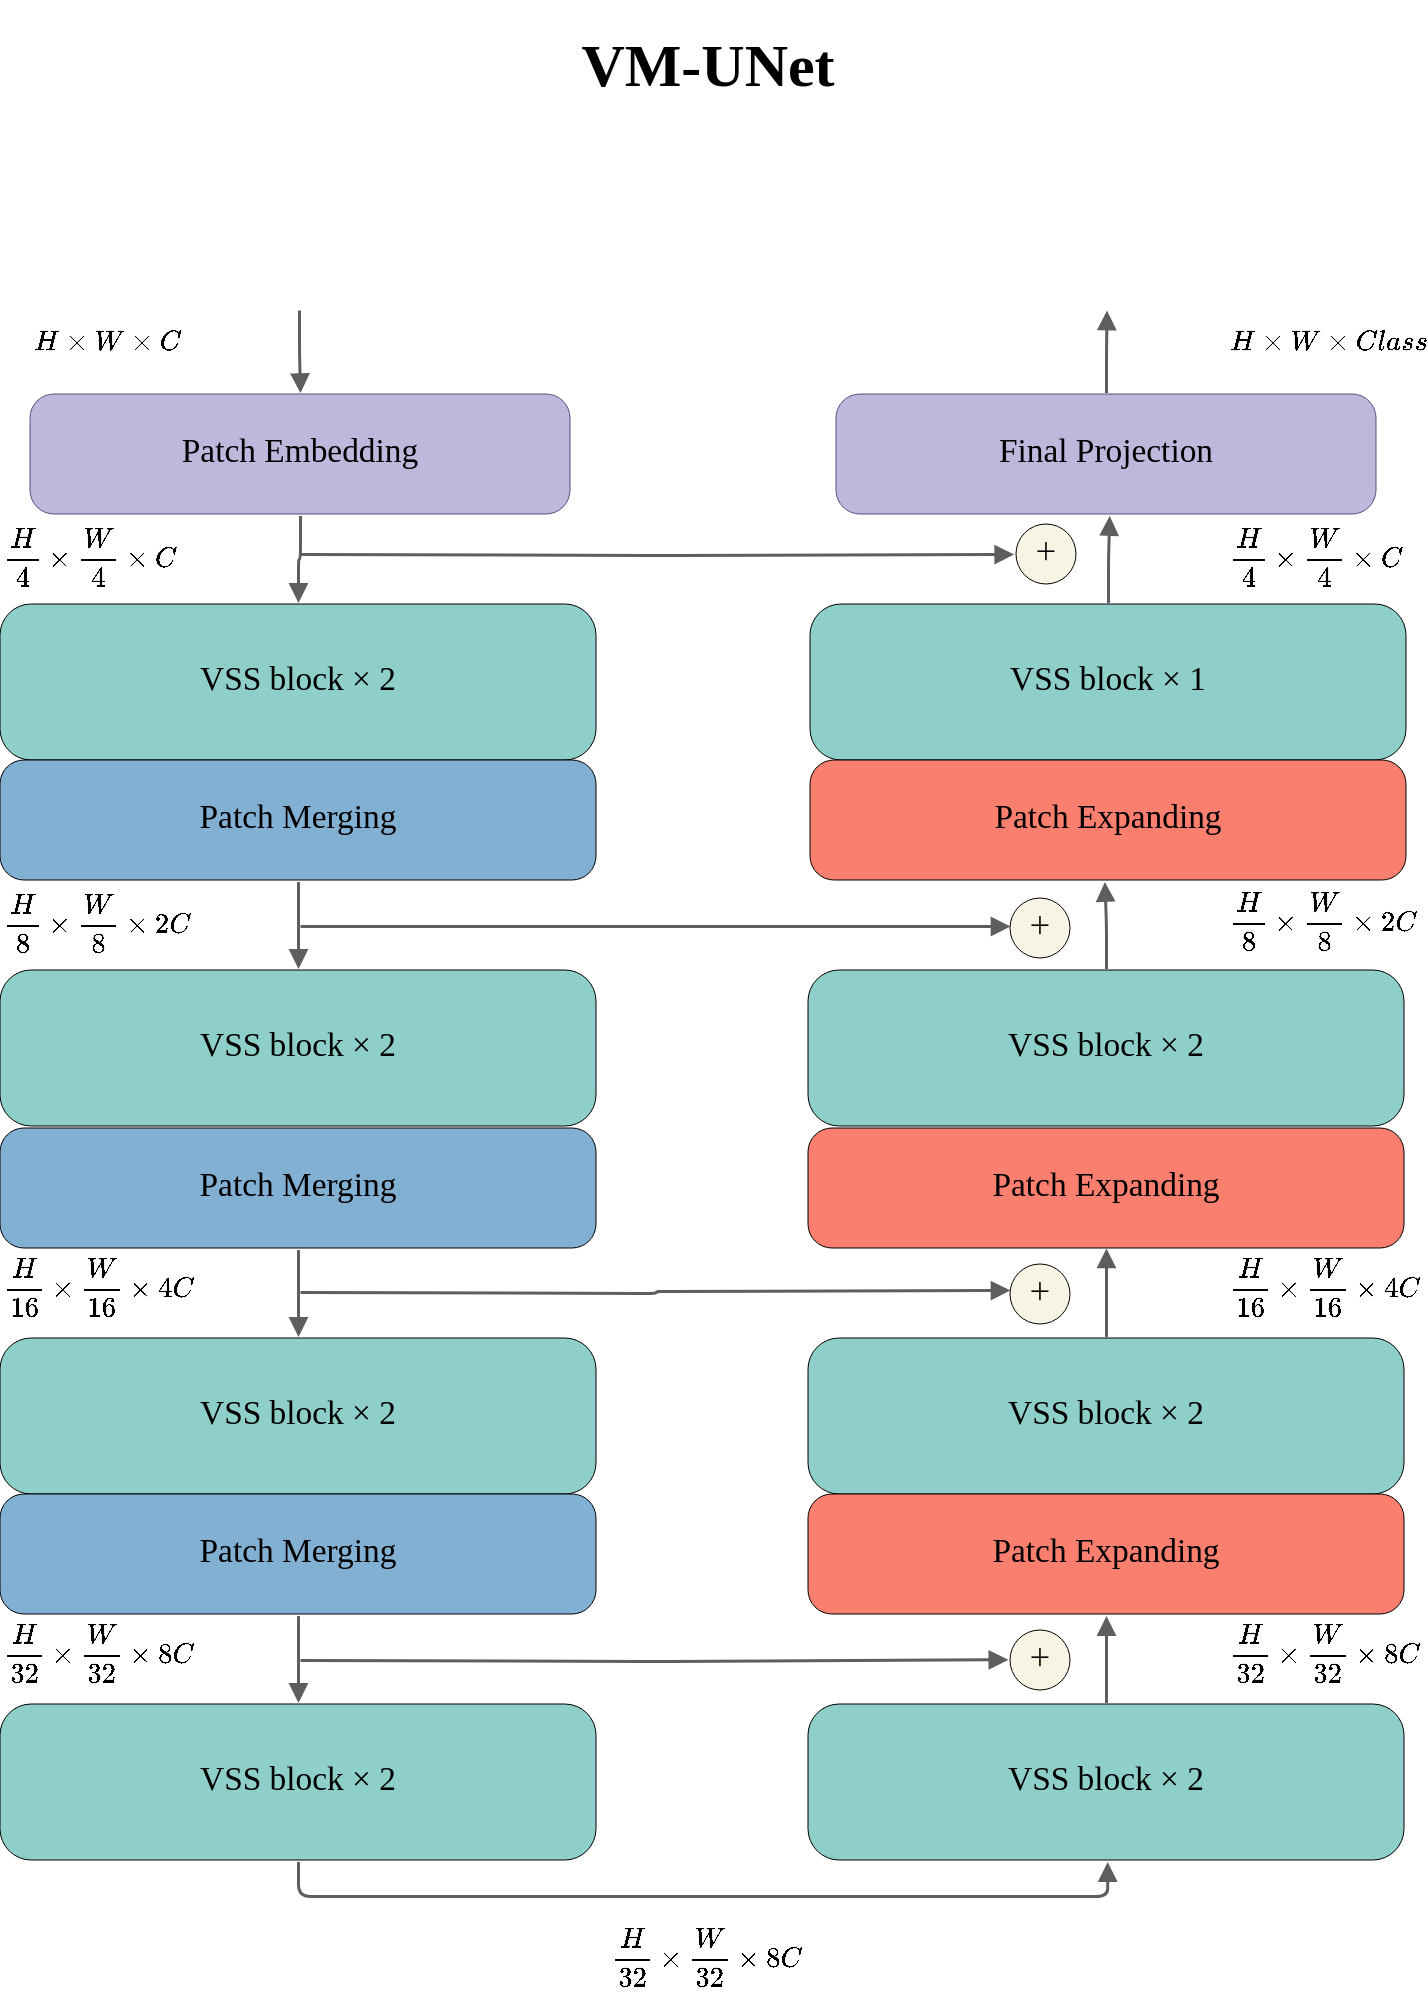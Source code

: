 <mxfile version="24.7.17">
  <diagram name="ページ1" id="VxwxGq92BcaWStexI2Qv">
    <mxGraphModel dx="1915" dy="626" grid="1" gridSize="10" guides="1" tooltips="1" connect="1" arrows="1" fold="1" page="1" pageScale="1" pageWidth="827" pageHeight="1169" math="1" shadow="0">
      <root>
        <mxCell id="0" />
        <mxCell id="1" parent="0" />
        <mxCell id="76AwTD7Kbggt1s6agd3S-13" value="`H/4×W/4×C`" style="text;whiteSpace=wrap;" parent="1" vertex="1">
          <mxGeometry x="-783" y="315" width="100" height="40" as="geometry" />
        </mxCell>
        <mxCell id="76AwTD7Kbggt1s6agd3S-14" value="" style="html=1;overflow=block;blockSpacing=1;whiteSpace=wrap;shape=image;fontSize=13;spacing=0;strokeColor=none;strokeOpacity=100;rounded=1;absoluteArcSize=1;arcSize=9;strokeWidth=0;image=https://images.lucid.app/images/2d5d3a36-08fd-4348-8885-d82687055191/content;imageAspect=0;lucidId=N.ggKchK2NEA;" parent="1" vertex="1">
          <mxGeometry x="-305" y="60" width="153" height="153" as="geometry" />
        </mxCell>
        <mxCell id="76AwTD7Kbggt1s6agd3S-15" value="" style="html=1;overflow=block;blockSpacing=1;whiteSpace=wrap;shape=image;fontSize=13;spacing=0;strokeColor=none;strokeOpacity=100;rounded=1;absoluteArcSize=1;arcSize=9;strokeWidth=0;image=https://images.lucid.app/images/afaf71fb-0a42-49de-80a9-f3a099cf9b03/content;imageAspect=0;lucidId=T.gg~dm2wxYN;" parent="1" vertex="1">
          <mxGeometry x="-710" y="60" width="153" height="153" as="geometry" />
        </mxCell>
        <mxCell id="76AwTD7Kbggt1s6agd3S-16" value="&lt;div style=&quot;display: flex; justify-content: center; text-align: center; align-items: baseline; font-size: 0; line-height: 1.25;margin-top: -2px;&quot;&gt;&lt;span&gt;&lt;span style=&quot;font-size:16.7px;font-family: Lucid JP;&quot;&gt;Patch Embedding&lt;/span&gt;&lt;/span&gt;&lt;/div&gt;" style="rounded=1;arcSize=20;whiteSpace=wrap;overflow=block;blockSpacing=1;html=1;fontSize=13;fontFamily=Lucid JP;spacing=0;strokeOpacity=100;fillColor=#BEB8DC;strokeWidth=NaN;strokeColor=#56517e;" parent="1" vertex="1">
          <mxGeometry x="-768" y="255" width="270" height="60" as="geometry" />
        </mxCell>
        <mxCell id="76AwTD7Kbggt1s6agd3S-17" value="" style="html=1;jettySize=18;whiteSpace=wrap;fontSize=13;strokeColor=#5E5E5E;strokeWidth=1.5;rounded=1;arcSize=12;edgeStyle=orthogonalEdgeStyle;startArrow=none;endArrow=block;endFill=1;exitX=0.5;exitY=1;exitPerimeter=0;entryX=0.5;entryY=-0.012;entryPerimeter=0;lucidId=nahgHkyy0pBJ;" parent="1" source="76AwTD7Kbggt1s6agd3S-15" target="76AwTD7Kbggt1s6agd3S-16" edge="1">
          <mxGeometry width="100" height="100" relative="1" as="geometry">
            <Array as="points" />
          </mxGeometry>
        </mxCell>
        <mxCell id="76AwTD7Kbggt1s6agd3S-18" value="&lt;div style=&quot;display: flex; justify-content: center; text-align: center; align-items: baseline; font-size: 0; line-height: 1.25;margin-top: -2px;&quot;&gt;&lt;span&gt;&lt;span style=&quot;font-size:16.7px;font-family: Lucid JP;&quot;&gt;Final Projection&lt;/span&gt;&lt;/span&gt;&lt;/div&gt;" style="rounded=1;arcSize=20;whiteSpace=wrap;overflow=block;blockSpacing=1;html=1;fontSize=13;fontFamily=Lucid JP;spacing=0;strokeOpacity=100;fillColor=#BEB8DC;strokeWidth=NaN;strokeColor=#56517e;" parent="1" vertex="1">
          <mxGeometry x="-365" y="255" width="270" height="60" as="geometry" />
        </mxCell>
        <mxCell id="76AwTD7Kbggt1s6agd3S-19" value="" style="html=1;jettySize=18;whiteSpace=wrap;fontSize=13;strokeColor=#5E5E5E;strokeWidth=1.5;rounded=1;arcSize=12;edgeStyle=orthogonalEdgeStyle;startArrow=none;endArrow=block;endFill=1;exitX=0.5;exitY=-0.012;exitPerimeter=0;entryX=0.492;entryY=1;entryPerimeter=0;lucidId=-bhgzdxVM5lQ;" parent="1" source="76AwTD7Kbggt1s6agd3S-18" target="76AwTD7Kbggt1s6agd3S-14" edge="1">
          <mxGeometry width="100" height="100" relative="1" as="geometry">
            <Array as="points" />
          </mxGeometry>
        </mxCell>
        <mxCell id="76AwTD7Kbggt1s6agd3S-20" value="&lt;div style=&quot;display: flex; justify-content: center; text-align: center; align-items: baseline; font-size: 0; line-height: 1.25;margin-top: -2px;&quot;&gt;&lt;span&gt;&lt;span style=&quot;font-size:16.7px;font-family: Lucid JP;&quot;&gt;VSS block × 2&lt;/span&gt;&lt;/span&gt;&lt;/div&gt;" style="rounded=1;arcSize=20;whiteSpace=wrap;overflow=block;blockSpacing=1;html=1;fontSize=13;fontFamily=Lucid JP;spacing=0;strokeOpacity=100;fillOpacity=100;fillColor=#8ECFC9;strokeWidth=NaN;" parent="1" vertex="1">
          <mxGeometry x="-783" y="360" width="298" height="78" as="geometry" />
        </mxCell>
        <mxCell id="76AwTD7Kbggt1s6agd3S-21" value="" style="html=1;jettySize=18;whiteSpace=wrap;fontSize=13;strokeColor=#5E5E5E;strokeWidth=1.5;rounded=1;arcSize=12;edgeStyle=orthogonalEdgeStyle;startArrow=none;endArrow=block;endFill=1;exitX=0.5;exitY=1.013;exitPerimeter=0;entryX=0.5;entryY=-0.01;entryPerimeter=0;lucidId=UchgYM-1YqtF;" parent="1" source="76AwTD7Kbggt1s6agd3S-16" target="76AwTD7Kbggt1s6agd3S-20" edge="1">
          <mxGeometry width="100" height="100" relative="1" as="geometry">
            <Array as="points" />
          </mxGeometry>
        </mxCell>
        <mxCell id="76AwTD7Kbggt1s6agd3S-22" value="&lt;div style=&quot;display: flex; justify-content: center; text-align: center; align-items: baseline; font-size: 0; line-height: 1.25;margin-top: -2px;&quot;&gt;&lt;span&gt;&lt;span style=&quot;font-size:16.7px;font-family: Lucid JP;&quot;&gt;VSS block × 1&lt;/span&gt;&lt;/span&gt;&lt;/div&gt;" style="rounded=1;arcSize=20;whiteSpace=wrap;overflow=block;blockSpacing=1;html=1;fontSize=13;fontFamily=Lucid JP;spacing=0;strokeOpacity=100;fillOpacity=100;fillColor=#8ECFC9;strokeWidth=NaN;" parent="1" vertex="1">
          <mxGeometry x="-378" y="360" width="298" height="78" as="geometry" />
        </mxCell>
        <mxCell id="76AwTD7Kbggt1s6agd3S-23" value="" style="html=1;jettySize=18;whiteSpace=wrap;fontSize=13;strokeColor=#5E5E5E;strokeWidth=1.5;rounded=1;arcSize=12;edgeStyle=orthogonalEdgeStyle;startArrow=none;endArrow=block;endFill=1;exitX=0.5;exitY=-0.01;exitPerimeter=0;entryX=0.506;entryY=1.013;entryPerimeter=0;lucidId=Hdhg1vgHNAlw;" parent="1" source="76AwTD7Kbggt1s6agd3S-22" target="76AwTD7Kbggt1s6agd3S-18" edge="1">
          <mxGeometry width="100" height="100" relative="1" as="geometry">
            <Array as="points" />
          </mxGeometry>
        </mxCell>
        <mxCell id="76AwTD7Kbggt1s6agd3S-24" value="" style="html=1;jettySize=18;whiteSpace=wrap;fontSize=13;strokeColor=#5E5E5E;strokeWidth=1.5;rounded=1;arcSize=12;edgeStyle=orthogonalEdgeStyle;startArrow=none;endArrow=block;endFill=1;entryX=-0.038;entryY=0.5;entryPerimeter=0;lucidId=SehgvGbxxLhp;" parent="1" target="76AwTD7Kbggt1s6agd3S-25" edge="1">
          <mxGeometry width="100" height="100" relative="1" as="geometry">
            <Array as="points" />
            <mxPoint x="-633" y="335" as="sourcePoint" />
          </mxGeometry>
        </mxCell>
        <mxCell id="76AwTD7Kbggt1s6agd3S-25" value="＋" style="html=1;overflow=block;blockSpacing=1;whiteSpace=wrap;ellipse;fontSize=11.7;fontFamily=Lucid JP;fontColor=default;spacing=3.8;strokeColor=#000000;fillOpacity=100;rounded=1;absoluteArcSize=1;arcSize=9;fillColor=#f7f4e4;strokeWidth=NaN;lucidId=2hhgesyZ3aDY;" parent="1" vertex="1">
          <mxGeometry x="-275" y="320" width="30" height="30" as="geometry" />
        </mxCell>
        <mxCell id="76AwTD7Kbggt1s6agd3S-26" value="&lt;div style=&quot;display: flex; justify-content: center; text-align: center; align-items: baseline; font-size: 0; line-height: 1.25;margin-top: -2px;&quot;&gt;&lt;span&gt;&lt;span style=&quot;font-size:16.7px;font-family: Lucid JP;&quot;&gt;Patch Merging&lt;/span&gt;&lt;/span&gt;&lt;/div&gt;" style="rounded=1;arcSize=20;whiteSpace=wrap;overflow=block;blockSpacing=1;html=1;fontSize=13;fontFamily=Lucid JP;spacing=0;strokeOpacity=100;fillOpacity=100;fillColor=#82B0D2;strokeWidth=NaN;" parent="1" vertex="1">
          <mxGeometry x="-783" y="438" width="298" height="60" as="geometry" />
        </mxCell>
        <mxCell id="76AwTD7Kbggt1s6agd3S-27" value="&lt;div style=&quot;display: flex; justify-content: center; text-align: center; align-items: baseline; font-size: 0; line-height: 1.25;margin-top: -2px;&quot;&gt;&lt;span&gt;&lt;span style=&quot;font-size:16.7px;font-family: Lucid JP;&quot;&gt;VSS block × 2&lt;/span&gt;&lt;/span&gt;&lt;/div&gt;" style="rounded=1;arcSize=20;whiteSpace=wrap;overflow=block;blockSpacing=1;html=1;fontSize=13;fontFamily=Lucid JP;spacing=0;strokeOpacity=100;fillOpacity=100;fillColor=#8ECFC9;strokeWidth=NaN;" parent="1" vertex="1">
          <mxGeometry x="-783" y="543" width="298" height="78" as="geometry" />
        </mxCell>
        <mxCell id="76AwTD7Kbggt1s6agd3S-28" value="&lt;div style=&quot;display: flex; justify-content: center; text-align: center; align-items: baseline; font-size: 0; line-height: 1.25;margin-top: -2px;&quot;&gt;&lt;span&gt;&lt;span style=&quot;font-size:16.7px;font-family: Lucid JP;&quot;&gt;Patch Merging&lt;/span&gt;&lt;/span&gt;&lt;/div&gt;" style="rounded=1;arcSize=20;whiteSpace=wrap;overflow=block;blockSpacing=1;html=1;fontSize=13;fontFamily=Lucid JP;spacing=0;strokeOpacity=100;fillOpacity=100;fillColor=#82B0D2;strokeWidth=NaN;" parent="1" vertex="1">
          <mxGeometry x="-783" y="622" width="298" height="60" as="geometry" />
        </mxCell>
        <mxCell id="76AwTD7Kbggt1s6agd3S-29" value="" style="html=1;jettySize=18;whiteSpace=wrap;fontSize=13;strokeColor=#5E5E5E;strokeWidth=1.5;rounded=1;arcSize=12;edgeStyle=orthogonalEdgeStyle;startArrow=none;endArrow=block;endFill=1;exitX=0.5;exitY=1.013;exitPerimeter=0;entryX=0.5;entryY=-0.01;entryPerimeter=0;lucidId=FlhgzGA9~p1L;" parent="1" source="76AwTD7Kbggt1s6agd3S-26" target="76AwTD7Kbggt1s6agd3S-27" edge="1">
          <mxGeometry width="100" height="100" relative="1" as="geometry">
            <Array as="points" />
          </mxGeometry>
        </mxCell>
        <mxCell id="76AwTD7Kbggt1s6agd3S-30" value="&lt;div style=&quot;display: flex; justify-content: center; text-align: center; align-items: baseline; font-size: 0; line-height: 1.25;margin-top: -2px;&quot;&gt;&lt;span&gt;&lt;span style=&quot;font-size:16.7px;font-family: Lucid JP;&quot;&gt;Patch Expanding&lt;/span&gt;&lt;/span&gt;&lt;/div&gt;" style="rounded=1;arcSize=20;whiteSpace=wrap;overflow=block;blockSpacing=1;html=1;fontSize=13;fontFamily=Lucid JP;spacing=0;strokeOpacity=100;fillOpacity=100;fillColor=#FA7F6F;strokeWidth=NaN;" parent="1" vertex="1">
          <mxGeometry x="-378" y="438" width="298" height="60" as="geometry" />
        </mxCell>
        <mxCell id="76AwTD7Kbggt1s6agd3S-31" value="&lt;div style=&quot;display: flex; justify-content: center; text-align: center; align-items: baseline; font-size: 0; line-height: 1.25;margin-top: -2px;&quot;&gt;&lt;span&gt;&lt;span style=&quot;font-size:16.7px;font-family: Lucid JP;&quot;&gt;VSS block × 2&lt;/span&gt;&lt;/span&gt;&lt;/div&gt;" style="rounded=1;arcSize=20;whiteSpace=wrap;overflow=block;blockSpacing=1;html=1;fontSize=13;fontFamily=Lucid JP;spacing=0;strokeOpacity=100;fillOpacity=100;fillColor=#8ECFC9;strokeWidth=NaN;" parent="1" vertex="1">
          <mxGeometry x="-379" y="543" width="298" height="78" as="geometry" />
        </mxCell>
        <mxCell id="76AwTD7Kbggt1s6agd3S-32" value="&lt;div style=&quot;display: flex; justify-content: center; text-align: center; align-items: baseline; font-size: 0; line-height: 1.25;margin-top: -2px;&quot;&gt;&lt;span&gt;&lt;span style=&quot;font-size:16.7px;font-family: Lucid JP;&quot;&gt;Patch Expanding&lt;/span&gt;&lt;/span&gt;&lt;/div&gt;" style="rounded=1;arcSize=20;whiteSpace=wrap;overflow=block;blockSpacing=1;html=1;fontSize=13;fontFamily=Lucid JP;spacing=0;strokeOpacity=100;fillOpacity=100;fillColor=#FA7F6F;strokeWidth=NaN;" parent="1" vertex="1">
          <mxGeometry x="-379" y="622" width="298" height="60" as="geometry" />
        </mxCell>
        <mxCell id="76AwTD7Kbggt1s6agd3S-33" value="" style="html=1;jettySize=18;whiteSpace=wrap;fontSize=13;strokeColor=#5E5E5E;strokeWidth=1.5;rounded=1;arcSize=12;edgeStyle=orthogonalEdgeStyle;startArrow=none;endArrow=block;endFill=1;exitX=0.5;exitY=-0.01;exitPerimeter=0;entryX=0.494;entryY=1.013;entryPerimeter=0;lucidId=wmhgHij20z1h;" parent="1" source="76AwTD7Kbggt1s6agd3S-31" target="76AwTD7Kbggt1s6agd3S-30" edge="1">
          <mxGeometry width="100" height="100" relative="1" as="geometry">
            <Array as="points" />
          </mxGeometry>
        </mxCell>
        <mxCell id="76AwTD7Kbggt1s6agd3S-34" value="" style="html=1;jettySize=18;whiteSpace=wrap;fontSize=13;strokeColor=#5E5E5E;strokeWidth=1.5;rounded=1;arcSize=12;edgeStyle=orthogonalEdgeStyle;startArrow=none;endArrow=block;endFill=1;lucidId=CmhgIMN-jfU7;" parent="1" edge="1">
          <mxGeometry width="100" height="100" relative="1" as="geometry">
            <Array as="points" />
            <mxPoint x="-633" y="521" as="sourcePoint" />
            <mxPoint x="-278" y="521" as="targetPoint" />
          </mxGeometry>
        </mxCell>
        <mxCell id="76AwTD7Kbggt1s6agd3S-35" value="＋" style="html=1;overflow=block;blockSpacing=1;whiteSpace=wrap;ellipse;fontSize=11.7;fontFamily=Lucid JP;fontColor=default;spacing=3.8;strokeColor=#000000;fillOpacity=100;rounded=1;absoluteArcSize=1;arcSize=9;fillColor=#f7f4e4;strokeWidth=NaN;lucidId=KmhgoZAhQqJv;" parent="1" vertex="1">
          <mxGeometry x="-278" y="507" width="30" height="30" as="geometry" />
        </mxCell>
        <mxCell id="76AwTD7Kbggt1s6agd3S-36" value="&lt;div style=&quot;display: flex; justify-content: center; text-align: center; align-items: baseline; font-size: 0; line-height: 1.25;margin-top: -2px;&quot;&gt;&lt;span&gt;&lt;span style=&quot;font-size:16.7px;font-family: Lucid JP;&quot;&gt;VSS block × 2&lt;/span&gt;&lt;/span&gt;&lt;/div&gt;" style="rounded=1;arcSize=20;whiteSpace=wrap;overflow=block;blockSpacing=1;html=1;fontSize=13;fontFamily=Lucid JP;spacing=0;strokeOpacity=100;fillOpacity=100;fillColor=#8ECFC9;strokeWidth=NaN;" parent="1" vertex="1">
          <mxGeometry x="-783" y="727" width="298" height="78" as="geometry" />
        </mxCell>
        <mxCell id="76AwTD7Kbggt1s6agd3S-37" value="&lt;div style=&quot;display: flex; justify-content: center; text-align: center; align-items: baseline; font-size: 0; line-height: 1.25;margin-top: -2px;&quot;&gt;&lt;span&gt;&lt;span style=&quot;font-size:16.7px;font-family: Lucid JP;&quot;&gt;Patch Merging&lt;/span&gt;&lt;/span&gt;&lt;/div&gt;" style="rounded=1;arcSize=20;whiteSpace=wrap;overflow=block;blockSpacing=1;html=1;fontSize=13;fontFamily=Lucid JP;spacing=0;strokeOpacity=100;fillOpacity=100;fillColor=#82B0D2;strokeWidth=NaN;" parent="1" vertex="1">
          <mxGeometry x="-783" y="805" width="298" height="60" as="geometry" />
        </mxCell>
        <mxCell id="76AwTD7Kbggt1s6agd3S-38" value="" style="html=1;jettySize=18;whiteSpace=wrap;fontSize=13;strokeColor=#5E5E5E;strokeWidth=1.5;rounded=1;arcSize=12;edgeStyle=orthogonalEdgeStyle;startArrow=none;endArrow=block;endFill=1;exitX=0.5;exitY=1.013;exitPerimeter=0;entryX=0.5;entryY=-0.01;entryPerimeter=0;lucidId=YwhgP0tZhPT9;" parent="1" source="76AwTD7Kbggt1s6agd3S-28" target="76AwTD7Kbggt1s6agd3S-36" edge="1">
          <mxGeometry width="100" height="100" relative="1" as="geometry">
            <Array as="points" />
          </mxGeometry>
        </mxCell>
        <mxCell id="76AwTD7Kbggt1s6agd3S-39" value="&lt;div style=&quot;display: flex; justify-content: center; text-align: center; align-items: baseline; font-size: 0; line-height: 1.25;margin-top: -2px;&quot;&gt;&lt;span&gt;&lt;span style=&quot;font-size:16.7px;font-family: Lucid JP;&quot;&gt;VSS block × 2&lt;/span&gt;&lt;/span&gt;&lt;/div&gt;" style="rounded=1;arcSize=20;whiteSpace=wrap;overflow=block;blockSpacing=1;html=1;fontSize=13;fontFamily=Lucid JP;spacing=0;strokeOpacity=100;fillOpacity=100;fillColor=#8ECFC9;strokeWidth=NaN;" parent="1" vertex="1">
          <mxGeometry x="-379" y="727" width="298" height="78" as="geometry" />
        </mxCell>
        <mxCell id="76AwTD7Kbggt1s6agd3S-40" value="&lt;div style=&quot;display: flex; justify-content: center; text-align: center; align-items: baseline; font-size: 0; line-height: 1.25;margin-top: -2px;&quot;&gt;&lt;span&gt;&lt;span style=&quot;font-size:16.7px;font-family: Lucid JP;&quot;&gt;Patch Expanding&lt;/span&gt;&lt;/span&gt;&lt;/div&gt;" style="rounded=1;arcSize=20;whiteSpace=wrap;overflow=block;blockSpacing=1;html=1;fontSize=13;fontFamily=Lucid JP;spacing=0;strokeOpacity=100;fillOpacity=100;fillColor=#FA7F6F;strokeWidth=NaN;" parent="1" vertex="1">
          <mxGeometry x="-379" y="805" width="298" height="60" as="geometry" />
        </mxCell>
        <mxCell id="76AwTD7Kbggt1s6agd3S-41" value="" style="html=1;jettySize=18;whiteSpace=wrap;fontSize=13;strokeColor=#5E5E5E;strokeWidth=1.5;rounded=1;arcSize=12;edgeStyle=orthogonalEdgeStyle;startArrow=none;endArrow=block;endFill=1;exitX=0.5;exitY=-0.01;exitPerimeter=0;lucidId=Ywhg.e53PNYG;" parent="1" source="76AwTD7Kbggt1s6agd3S-39" edge="1">
          <mxGeometry width="100" height="100" relative="1" as="geometry">
            <Array as="points" />
            <mxPoint x="-230" y="682" as="targetPoint" />
          </mxGeometry>
        </mxCell>
        <mxCell id="76AwTD7Kbggt1s6agd3S-42" value="" style="html=1;jettySize=18;whiteSpace=wrap;fontSize=13;strokeColor=#5E5E5E;strokeWidth=1.5;rounded=1;arcSize=12;edgeStyle=orthogonalEdgeStyle;startArrow=none;endArrow=block;endFill=1;lucidId=YwhgwHIvnnBW;" parent="1" edge="1">
          <mxGeometry width="100" height="100" relative="1" as="geometry">
            <Array as="points" />
            <mxPoint x="-633" y="704" as="sourcePoint" />
            <mxPoint x="-278" y="703" as="targetPoint" />
          </mxGeometry>
        </mxCell>
        <mxCell id="76AwTD7Kbggt1s6agd3S-43" value="＋" style="html=1;overflow=block;blockSpacing=1;whiteSpace=wrap;ellipse;fontSize=11.7;fontFamily=Lucid JP;fontColor=default;spacing=3.8;strokeColor=#000000;fillOpacity=100;rounded=1;absoluteArcSize=1;arcSize=9;fillColor=#f7f4e4;strokeWidth=NaN;lucidId=Ywhgq5fabaE8;" parent="1" vertex="1">
          <mxGeometry x="-278" y="690" width="30" height="30" as="geometry" />
        </mxCell>
        <mxCell id="76AwTD7Kbggt1s6agd3S-44" value="&lt;div style=&quot;display: flex; justify-content: center; text-align: center; align-items: baseline; font-size: 0; line-height: 1.25;margin-top: -2px;&quot;&gt;&lt;span&gt;&lt;span style=&quot;font-size:16.7px;font-family: Lucid JP;&quot;&gt;VSS block × 2&lt;/span&gt;&lt;/span&gt;&lt;/div&gt;" style="rounded=1;arcSize=20;whiteSpace=wrap;overflow=block;blockSpacing=1;html=1;fontSize=13;fontFamily=Lucid JP;spacing=0;strokeOpacity=100;fillOpacity=100;fillColor=#8ECFC9;strokeWidth=NaN;" parent="1" vertex="1">
          <mxGeometry x="-783" y="910" width="298" height="78" as="geometry" />
        </mxCell>
        <mxCell id="76AwTD7Kbggt1s6agd3S-45" value="&lt;div style=&quot;display: flex; justify-content: center; text-align: center; align-items: baseline; font-size: 0; line-height: 1.25;margin-top: -2px;&quot;&gt;&lt;span&gt;&lt;span style=&quot;font-size:16.7px;font-family: Lucid JP;&quot;&gt;VSS block × 2&lt;/span&gt;&lt;/span&gt;&lt;/div&gt;" style="rounded=1;arcSize=20;whiteSpace=wrap;overflow=block;blockSpacing=1;html=1;fontSize=13;fontFamily=Lucid JP;spacing=0;strokeOpacity=100;fillOpacity=100;fillColor=#8ECFC9;strokeWidth=NaN;" parent="1" vertex="1">
          <mxGeometry x="-379" y="910" width="298" height="78" as="geometry" />
        </mxCell>
        <mxCell id="76AwTD7Kbggt1s6agd3S-46" value="" style="html=1;jettySize=18;whiteSpace=wrap;fontSize=13;strokeColor=#5E5E5E;strokeWidth=1.5;rounded=1;arcSize=12;edgeStyle=orthogonalEdgeStyle;startArrow=none;endArrow=block;endFill=1;exitX=0.5;exitY=1.013;exitPerimeter=0;entryX=0.5;entryY=-0.01;entryPerimeter=0;lucidId=~xhgis4hpFYr;" parent="1" source="76AwTD7Kbggt1s6agd3S-37" target="76AwTD7Kbggt1s6agd3S-44" edge="1">
          <mxGeometry width="100" height="100" relative="1" as="geometry">
            <Array as="points" />
          </mxGeometry>
        </mxCell>
        <mxCell id="76AwTD7Kbggt1s6agd3S-47" value="" style="html=1;jettySize=18;whiteSpace=wrap;fontSize=13;strokeColor=#5E5E5E;strokeWidth=1.5;rounded=1;arcSize=12;edgeStyle=orthogonalEdgeStyle;startArrow=none;endArrow=block;endFill=1;exitX=0.5;exitY=-0.01;exitPerimeter=0;entryX=0.5;entryY=1.013;entryPerimeter=0;lucidId=cyhgQEjyUG85;" parent="1" source="76AwTD7Kbggt1s6agd3S-45" target="76AwTD7Kbggt1s6agd3S-40" edge="1">
          <mxGeometry width="100" height="100" relative="1" as="geometry">
            <Array as="points" />
          </mxGeometry>
        </mxCell>
        <mxCell id="76AwTD7Kbggt1s6agd3S-48" value="" style="html=1;jettySize=18;whiteSpace=wrap;fontSize=13;strokeColor=#5E5E5E;strokeWidth=1.5;rounded=1;arcSize=12;edgeStyle=orthogonalEdgeStyle;startArrow=none;endArrow=block;endFill=1;entryX=-0.036;entryY=0.488;entryPerimeter=0;lucidId=iyhgjT5hW6yP;" parent="1" target="76AwTD7Kbggt1s6agd3S-49" edge="1">
          <mxGeometry width="100" height="100" relative="1" as="geometry">
            <Array as="points" />
            <mxPoint x="-633" y="888" as="sourcePoint" />
          </mxGeometry>
        </mxCell>
        <mxCell id="76AwTD7Kbggt1s6agd3S-49" value="＋" style="html=1;overflow=block;blockSpacing=1;whiteSpace=wrap;ellipse;fontSize=11.7;fontFamily=Lucid JP;fontColor=default;spacing=3.8;strokeColor=#000000;fillOpacity=100;rounded=1;absoluteArcSize=1;arcSize=9;fillColor=#f7f4e4;strokeWidth=NaN;lucidId=iyhgC7_cI9hM;" parent="1" vertex="1">
          <mxGeometry x="-278" y="873" width="30" height="30" as="geometry" />
        </mxCell>
        <mxCell id="76AwTD7Kbggt1s6agd3S-50" value="" style="html=1;jettySize=18;whiteSpace=wrap;fontSize=13;strokeColor=#5E5E5E;strokeWidth=1.5;rounded=1;arcSize=12;edgeStyle=orthogonalEdgeStyle;startArrow=none;endArrow=block;endFill=1;exitX=0.5;exitY=1.01;exitPerimeter=0;entryX=0.502;entryY=1.01;entryPerimeter=0;lucidId=EyhgQmVNcDD9;" parent="1" source="76AwTD7Kbggt1s6agd3S-44" target="76AwTD7Kbggt1s6agd3S-45" edge="1">
          <mxGeometry width="100" height="100" relative="1" as="geometry">
            <Array as="points" />
          </mxGeometry>
        </mxCell>
        <mxCell id="76AwTD7Kbggt1s6agd3S-51" value="VM-UNet" style="html=1;overflow=block;blockSpacing=1;whiteSpace=wrap;fontSize=30;fontFamily=Lucid JP;fontStyle=1;spacing=0;strokeColor=#FFFFFF;strokeOpacity=100;rounded=1;absoluteArcSize=1;arcSize=9;strokeWidth=2.3;fillColor=none;lucidId=GChg.vjdVNL5;" parent="1" vertex="1">
          <mxGeometry x="-534" y="60" width="210" height="60" as="geometry" />
        </mxCell>
        <mxCell id="76AwTD7Kbggt1s6agd3S-52" value="`H/4×W/4×C`" style="text;whiteSpace=wrap;" parent="1" vertex="1">
          <mxGeometry x="-170" y="315" width="100" height="40" as="geometry" />
        </mxCell>
        <mxCell id="76AwTD7Kbggt1s6agd3S-53" value="`H/8×W/8×2C`" style="text;whiteSpace=wrap;" parent="1" vertex="1">
          <mxGeometry x="-783" y="498" width="100" height="40" as="geometry" />
        </mxCell>
        <mxCell id="76AwTD7Kbggt1s6agd3S-54" value="`H/8×W/8×2C`" style="text;whiteSpace=wrap;" parent="1" vertex="1">
          <mxGeometry x="-170" y="497" width="100" height="40" as="geometry" />
        </mxCell>
        <mxCell id="76AwTD7Kbggt1s6agd3S-55" value="`H/16×W/16×4C`" style="text;whiteSpace=wrap;" parent="1" vertex="1">
          <mxGeometry x="-783" y="680" width="100" height="40" as="geometry" />
        </mxCell>
        <mxCell id="76AwTD7Kbggt1s6agd3S-56" value="`H/16×W/16×4C`" style="text;whiteSpace=wrap;" parent="1" vertex="1">
          <mxGeometry x="-170" y="680" width="100" height="40" as="geometry" />
        </mxCell>
        <mxCell id="76AwTD7Kbggt1s6agd3S-57" value="`H/32×W/32×8C`" style="text;whiteSpace=wrap;" parent="1" vertex="1">
          <mxGeometry x="-783" y="863" width="100" height="40" as="geometry" />
        </mxCell>
        <mxCell id="76AwTD7Kbggt1s6agd3S-58" value="`H/32×W/32×8C`" style="text;whiteSpace=wrap;" parent="1" vertex="1">
          <mxGeometry x="-170" y="863" width="100" height="40" as="geometry" />
        </mxCell>
        <mxCell id="76AwTD7Kbggt1s6agd3S-59" value="`H/32×W/32×8C`" style="text;whiteSpace=wrap;" parent="1" vertex="1">
          <mxGeometry x="-479" y="1015" width="100" height="40" as="geometry" />
        </mxCell>
        <mxCell id="76AwTD7Kbggt1s6agd3S-64" value="`H×W×C`" style="text;whiteSpace=wrap;" parent="1" vertex="1">
          <mxGeometry x="-768" y="215" width="100" height="40" as="geometry" />
        </mxCell>
        <mxCell id="76AwTD7Kbggt1s6agd3S-65" value="`H×W×Class`" style="text;whiteSpace=wrap;" parent="1" vertex="1">
          <mxGeometry x="-170" y="215" width="100" height="40" as="geometry" />
        </mxCell>
      </root>
    </mxGraphModel>
  </diagram>
</mxfile>
